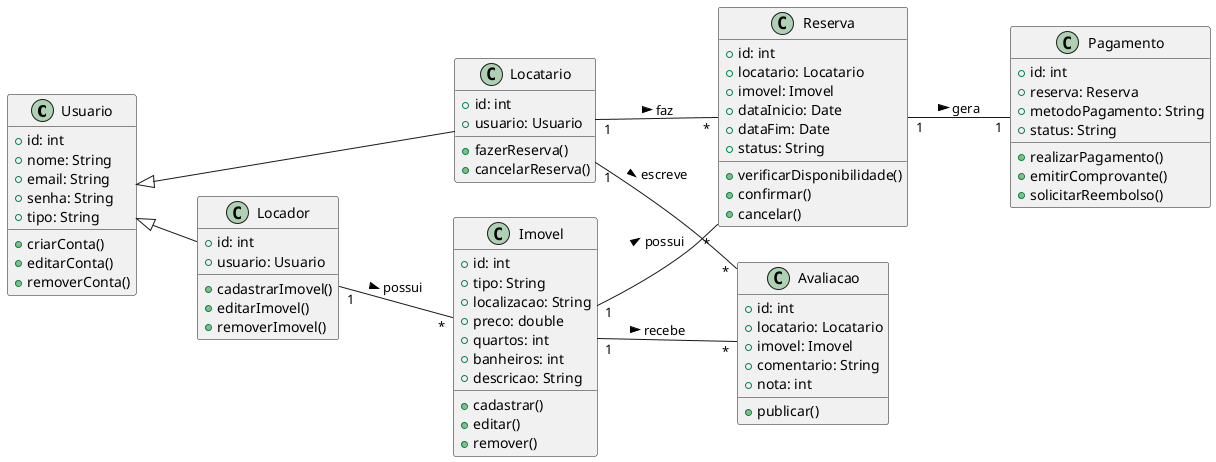 @startuml
left to right direction

class Usuario {
    +id: int
    +nome: String
    +email: String
    +senha: String
    +tipo: String
    +criarConta()
    +editarConta()
    +removerConta()
}

class Locador {
    +id: int
    +usuario: Usuario
    +cadastrarImovel()
    +editarImovel()
    +removerImovel()
}

class Locatario {
    +id: int
    +usuario: Usuario
    +fazerReserva()
    +cancelarReserva()
}

class Imovel {
    +id: int
    +tipo: String
    +localizacao: String
    +preco: double
    +quartos: int
    +banheiros: int
    +descricao: String
    +cadastrar()
    +editar()
    +remover()
}

class Reserva {
    +id: int
    +locatario: Locatario
    +imovel: Imovel
    +dataInicio: Date
    +dataFim: Date
    +status: String
    +verificarDisponibilidade()
    +confirmar()
    +cancelar()
}

class Pagamento {
    +id: int
    +reserva: Reserva
    +metodoPagamento: String
    +status: String
    +realizarPagamento()
    +emitirComprovante()
    +solicitarReembolso()
}

class Avaliacao {
    +id: int
    +locatario: Locatario
    +imovel: Imovel
    +comentario: String
    +nota: int
    +publicar()
}

Usuario <|-- Locador
Usuario <|-- Locatario
Locador "1" -- "*" Imovel: possui >
Locatario "1" -- "*" Reserva: faz >
Imovel "1" -- "*" Reserva: possui >
Reserva "1" -- "1" Pagamento: gera >
Locatario "1" -- "*" Avaliacao: escreve >
Imovel "1" -- "*" Avaliacao: recebe >

@enduml
